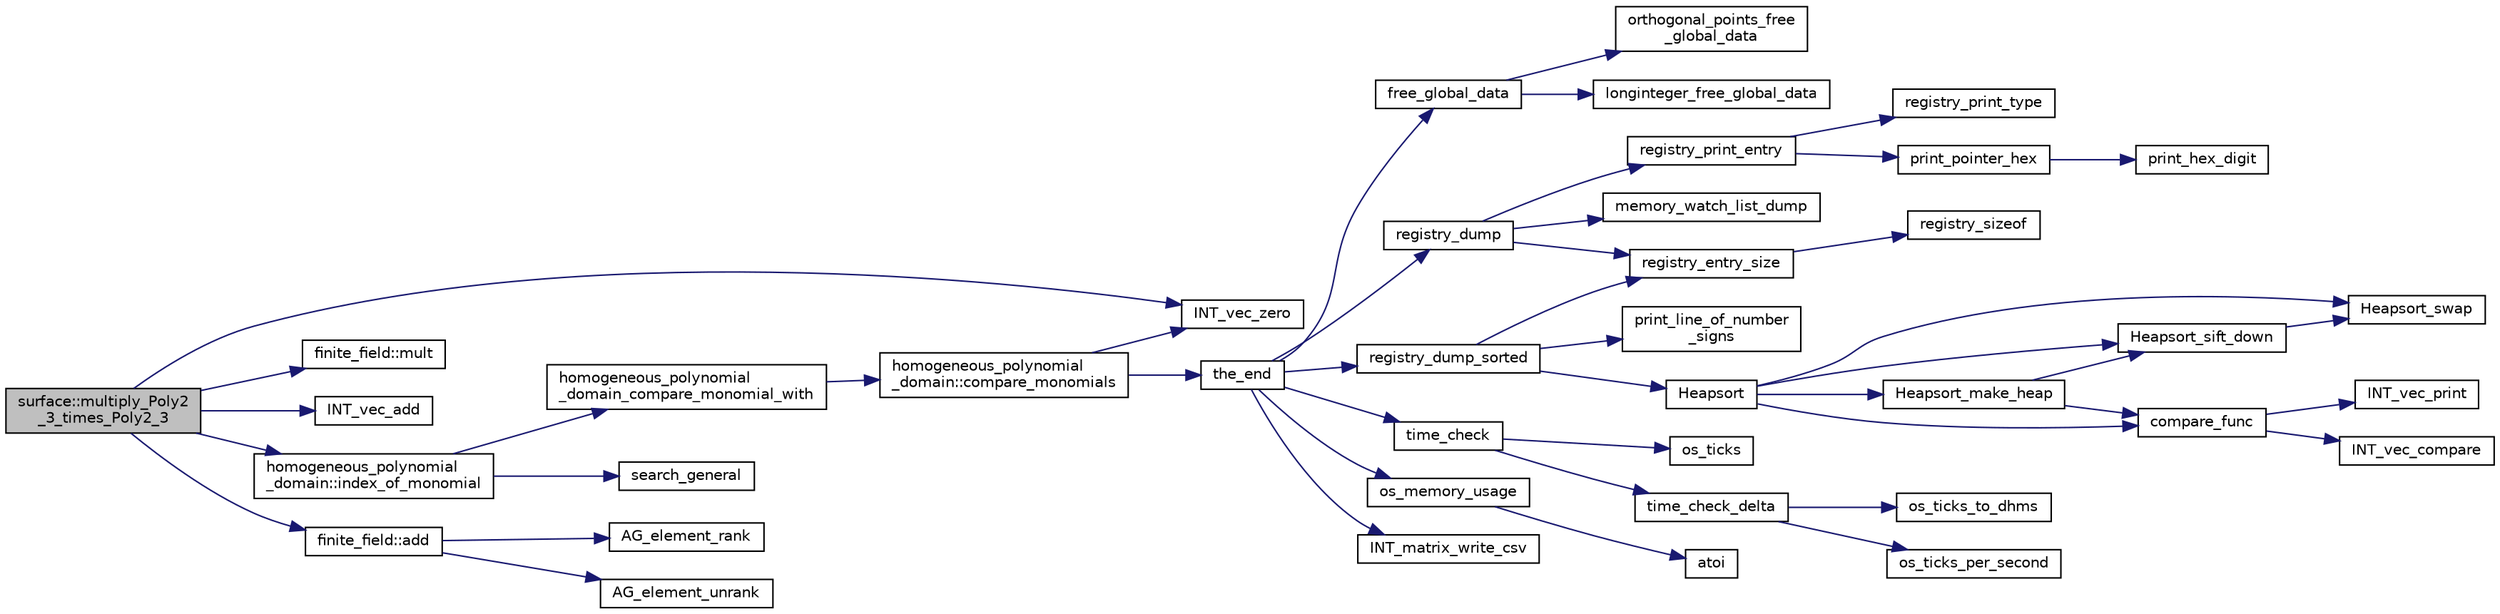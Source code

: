 digraph "surface::multiply_Poly2_3_times_Poly2_3"
{
  edge [fontname="Helvetica",fontsize="10",labelfontname="Helvetica",labelfontsize="10"];
  node [fontname="Helvetica",fontsize="10",shape=record];
  rankdir="LR";
  Node4175 [label="surface::multiply_Poly2\l_3_times_Poly2_3",height=0.2,width=0.4,color="black", fillcolor="grey75", style="filled", fontcolor="black"];
  Node4175 -> Node4176 [color="midnightblue",fontsize="10",style="solid",fontname="Helvetica"];
  Node4176 [label="INT_vec_zero",height=0.2,width=0.4,color="black", fillcolor="white", style="filled",URL="$df/dbf/sajeeb_8_c.html#aa8c9c7977203577026080f546fe4980f"];
  Node4175 -> Node4177 [color="midnightblue",fontsize="10",style="solid",fontname="Helvetica"];
  Node4177 [label="finite_field::mult",height=0.2,width=0.4,color="black", fillcolor="white", style="filled",URL="$df/d5a/classfinite__field.html#a24fb5917aa6d4d656fd855b7f44a13b0"];
  Node4175 -> Node4178 [color="midnightblue",fontsize="10",style="solid",fontname="Helvetica"];
  Node4178 [label="INT_vec_add",height=0.2,width=0.4,color="black", fillcolor="white", style="filled",URL="$d5/db4/io__and__os_8h.html#abdc7f1105bbaef14bcbf1b5095f687c9"];
  Node4175 -> Node4179 [color="midnightblue",fontsize="10",style="solid",fontname="Helvetica"];
  Node4179 [label="homogeneous_polynomial\l_domain::index_of_monomial",height=0.2,width=0.4,color="black", fillcolor="white", style="filled",URL="$d2/da7/classhomogeneous__polynomial__domain.html#a3fad3fb2b940014fcfece1cebfbfa3ae"];
  Node4179 -> Node4180 [color="midnightblue",fontsize="10",style="solid",fontname="Helvetica"];
  Node4180 [label="search_general",height=0.2,width=0.4,color="black", fillcolor="white", style="filled",URL="$d5/de2/foundations_2data__structures_2data__structures_8h.html#a9377e1012d2575d9cb22787cecf71eec"];
  Node4179 -> Node4181 [color="midnightblue",fontsize="10",style="solid",fontname="Helvetica"];
  Node4181 [label="homogeneous_polynomial\l_domain_compare_monomial_with",height=0.2,width=0.4,color="black", fillcolor="white", style="filled",URL="$dd/db5/homogeneous__polynomial__domain_8_c.html#a0a0f8d40815145e0aceceabebad8d63d"];
  Node4181 -> Node4182 [color="midnightblue",fontsize="10",style="solid",fontname="Helvetica"];
  Node4182 [label="homogeneous_polynomial\l_domain::compare_monomials",height=0.2,width=0.4,color="black", fillcolor="white", style="filled",URL="$d2/da7/classhomogeneous__polynomial__domain.html#a05c5959cb62502954c9cf93a85b8c019"];
  Node4182 -> Node4176 [color="midnightblue",fontsize="10",style="solid",fontname="Helvetica"];
  Node4182 -> Node4183 [color="midnightblue",fontsize="10",style="solid",fontname="Helvetica"];
  Node4183 [label="the_end",height=0.2,width=0.4,color="black", fillcolor="white", style="filled",URL="$d9/d60/discreta_8h.html#a3ebbd3ccb665a9f78deaa7408577b60c"];
  Node4183 -> Node4184 [color="midnightblue",fontsize="10",style="solid",fontname="Helvetica"];
  Node4184 [label="free_global_data",height=0.2,width=0.4,color="black", fillcolor="white", style="filled",URL="$d3/dfb/discreta__global_8_c.html#a6bd9eb050090f8cf1e92db88a459cc28"];
  Node4184 -> Node4185 [color="midnightblue",fontsize="10",style="solid",fontname="Helvetica"];
  Node4185 [label="orthogonal_points_free\l_global_data",height=0.2,width=0.4,color="black", fillcolor="white", style="filled",URL="$d4/d67/geometry_8h.html#a9ff48c751a12182f1cc6ee384f80aa0b"];
  Node4184 -> Node4186 [color="midnightblue",fontsize="10",style="solid",fontname="Helvetica"];
  Node4186 [label="longinteger_free_global_data",height=0.2,width=0.4,color="black", fillcolor="white", style="filled",URL="$de/dc5/algebra__and__number__theory_8h.html#a6160ced6b3ffc2765c111f7d4f94ed42"];
  Node4183 -> Node4187 [color="midnightblue",fontsize="10",style="solid",fontname="Helvetica"];
  Node4187 [label="registry_dump",height=0.2,width=0.4,color="black", fillcolor="white", style="filled",URL="$d5/db4/io__and__os_8h.html#a8ad65cbe10865661e8bafd6be2164955"];
  Node4187 -> Node4188 [color="midnightblue",fontsize="10",style="solid",fontname="Helvetica"];
  Node4188 [label="registry_print_entry",height=0.2,width=0.4,color="black", fillcolor="white", style="filled",URL="$df/d84/foundations_2io__and__os_2memory_8_c.html#a2b54b210ed9aae58085d1ef7fa3bcbff"];
  Node4188 -> Node4189 [color="midnightblue",fontsize="10",style="solid",fontname="Helvetica"];
  Node4189 [label="print_pointer_hex",height=0.2,width=0.4,color="black", fillcolor="white", style="filled",URL="$d5/db4/io__and__os_8h.html#a32add94de62a1d910cc0fc35ed90ab48"];
  Node4189 -> Node4190 [color="midnightblue",fontsize="10",style="solid",fontname="Helvetica"];
  Node4190 [label="print_hex_digit",height=0.2,width=0.4,color="black", fillcolor="white", style="filled",URL="$d4/d74/util_8_c.html#a36c64a828eefed0a0cfdd6186ec92c31"];
  Node4188 -> Node4191 [color="midnightblue",fontsize="10",style="solid",fontname="Helvetica"];
  Node4191 [label="registry_print_type",height=0.2,width=0.4,color="black", fillcolor="white", style="filled",URL="$df/d84/foundations_2io__and__os_2memory_8_c.html#a0c81861cc8a6dd21364c89bb3ac8e82c"];
  Node4187 -> Node4192 [color="midnightblue",fontsize="10",style="solid",fontname="Helvetica"];
  Node4192 [label="registry_entry_size",height=0.2,width=0.4,color="black", fillcolor="white", style="filled",URL="$df/d84/foundations_2io__and__os_2memory_8_c.html#abb7fc0eff582133f5bd8a7cbd78d742b"];
  Node4192 -> Node4193 [color="midnightblue",fontsize="10",style="solid",fontname="Helvetica"];
  Node4193 [label="registry_sizeof",height=0.2,width=0.4,color="black", fillcolor="white", style="filled",URL="$df/d84/foundations_2io__and__os_2memory_8_c.html#a1ebe71d1cd99d79db497355f608be044"];
  Node4187 -> Node4194 [color="midnightblue",fontsize="10",style="solid",fontname="Helvetica"];
  Node4194 [label="memory_watch_list_dump",height=0.2,width=0.4,color="black", fillcolor="white", style="filled",URL="$df/d84/foundations_2io__and__os_2memory_8_c.html#ad0967d55a42071e28f50be4fbe7893bd"];
  Node4183 -> Node4195 [color="midnightblue",fontsize="10",style="solid",fontname="Helvetica"];
  Node4195 [label="registry_dump_sorted",height=0.2,width=0.4,color="black", fillcolor="white", style="filled",URL="$d5/db4/io__and__os_8h.html#aa28c9ee8650332ad2d526d5eb4fae48e"];
  Node4195 -> Node4196 [color="midnightblue",fontsize="10",style="solid",fontname="Helvetica"];
  Node4196 [label="print_line_of_number\l_signs",height=0.2,width=0.4,color="black", fillcolor="white", style="filled",URL="$d5/db4/io__and__os_8h.html#a59b640c1f8b0040f26fa06b641191105"];
  Node4195 -> Node4192 [color="midnightblue",fontsize="10",style="solid",fontname="Helvetica"];
  Node4195 -> Node4197 [color="midnightblue",fontsize="10",style="solid",fontname="Helvetica"];
  Node4197 [label="Heapsort",height=0.2,width=0.4,color="black", fillcolor="white", style="filled",URL="$d5/de2/foundations_2data__structures_2data__structures_8h.html#a2af240488f5893071c88af35d9f06b6d"];
  Node4197 -> Node4198 [color="midnightblue",fontsize="10",style="solid",fontname="Helvetica"];
  Node4198 [label="Heapsort_make_heap",height=0.2,width=0.4,color="black", fillcolor="white", style="filled",URL="$d4/dd7/sorting_8_c.html#ae2f81d9c1e532bee5c80dfae7cc45bcc"];
  Node4198 -> Node4199 [color="midnightblue",fontsize="10",style="solid",fontname="Helvetica"];
  Node4199 [label="Heapsort_sift_down",height=0.2,width=0.4,color="black", fillcolor="white", style="filled",URL="$d4/dd7/sorting_8_c.html#a89625a5f8e99e9a76db45ad133b5a3f3"];
  Node4199 -> Node4200 [color="midnightblue",fontsize="10",style="solid",fontname="Helvetica"];
  Node4200 [label="Heapsort_swap",height=0.2,width=0.4,color="black", fillcolor="white", style="filled",URL="$d4/dd7/sorting_8_c.html#a7d47ff5b6218622f072ca38a87900496"];
  Node4198 -> Node4201 [color="midnightblue",fontsize="10",style="solid",fontname="Helvetica"];
  Node4201 [label="compare_func",height=0.2,width=0.4,color="black", fillcolor="white", style="filled",URL="$dc/d77/pentomino__5x5_8_c.html#af532ec92afffcb63cd1f1180e96642d4"];
  Node4201 -> Node4202 [color="midnightblue",fontsize="10",style="solid",fontname="Helvetica"];
  Node4202 [label="INT_vec_compare",height=0.2,width=0.4,color="black", fillcolor="white", style="filled",URL="$d5/de2/foundations_2data__structures_2data__structures_8h.html#ac1a17fca23fb4a338aef8547a4c2fded"];
  Node4201 -> Node4203 [color="midnightblue",fontsize="10",style="solid",fontname="Helvetica"];
  Node4203 [label="INT_vec_print",height=0.2,width=0.4,color="black", fillcolor="white", style="filled",URL="$df/dbf/sajeeb_8_c.html#a79a5901af0b47dd0d694109543c027fe"];
  Node4197 -> Node4201 [color="midnightblue",fontsize="10",style="solid",fontname="Helvetica"];
  Node4197 -> Node4200 [color="midnightblue",fontsize="10",style="solid",fontname="Helvetica"];
  Node4197 -> Node4199 [color="midnightblue",fontsize="10",style="solid",fontname="Helvetica"];
  Node4183 -> Node4204 [color="midnightblue",fontsize="10",style="solid",fontname="Helvetica"];
  Node4204 [label="time_check",height=0.2,width=0.4,color="black", fillcolor="white", style="filled",URL="$d9/d60/discreta_8h.html#a04d64356f0c7cb798e55daec998c527e"];
  Node4204 -> Node4205 [color="midnightblue",fontsize="10",style="solid",fontname="Helvetica"];
  Node4205 [label="os_ticks",height=0.2,width=0.4,color="black", fillcolor="white", style="filled",URL="$d5/db4/io__and__os_8h.html#a3da6d2b09e35d569adb7101dffcb5224"];
  Node4204 -> Node4206 [color="midnightblue",fontsize="10",style="solid",fontname="Helvetica"];
  Node4206 [label="time_check_delta",height=0.2,width=0.4,color="black", fillcolor="white", style="filled",URL="$d3/d72/global_8_c.html#a89a8565e34c7dcbb97180cd6af7454a1"];
  Node4206 -> Node4207 [color="midnightblue",fontsize="10",style="solid",fontname="Helvetica"];
  Node4207 [label="os_ticks_per_second",height=0.2,width=0.4,color="black", fillcolor="white", style="filled",URL="$d5/db4/io__and__os_8h.html#a1b35e7a094dfde9db39ae352c9c17042"];
  Node4206 -> Node4208 [color="midnightblue",fontsize="10",style="solid",fontname="Helvetica"];
  Node4208 [label="os_ticks_to_dhms",height=0.2,width=0.4,color="black", fillcolor="white", style="filled",URL="$d5/db4/io__and__os_8h.html#a0d715587fd9b8ab4e2bc822a2be313ba"];
  Node4183 -> Node4209 [color="midnightblue",fontsize="10",style="solid",fontname="Helvetica"];
  Node4209 [label="os_memory_usage",height=0.2,width=0.4,color="black", fillcolor="white", style="filled",URL="$d5/db4/io__and__os_8h.html#a5d6ab4b80c58e5d8bdb0fd1625709d0b"];
  Node4209 -> Node4210 [color="midnightblue",fontsize="10",style="solid",fontname="Helvetica"];
  Node4210 [label="atoi",height=0.2,width=0.4,color="black", fillcolor="white", style="filled",URL="$d9/d60/discreta_8h.html#ad0ac71cbcb495289e474437d6b7d7fac"];
  Node4183 -> Node4211 [color="midnightblue",fontsize="10",style="solid",fontname="Helvetica"];
  Node4211 [label="INT_matrix_write_csv",height=0.2,width=0.4,color="black", fillcolor="white", style="filled",URL="$d5/db4/io__and__os_8h.html#a57604af509e1d43e918fd38e5f4ee96f"];
  Node4175 -> Node4212 [color="midnightblue",fontsize="10",style="solid",fontname="Helvetica"];
  Node4212 [label="finite_field::add",height=0.2,width=0.4,color="black", fillcolor="white", style="filled",URL="$df/d5a/classfinite__field.html#a8f12328a27500f3c7be0c849ebbc9d14"];
  Node4212 -> Node4213 [color="midnightblue",fontsize="10",style="solid",fontname="Helvetica"];
  Node4213 [label="AG_element_unrank",height=0.2,width=0.4,color="black", fillcolor="white", style="filled",URL="$d4/d67/geometry_8h.html#a4a33b86c87b2879b97cfa1327abe2885"];
  Node4212 -> Node4214 [color="midnightblue",fontsize="10",style="solid",fontname="Helvetica"];
  Node4214 [label="AG_element_rank",height=0.2,width=0.4,color="black", fillcolor="white", style="filled",URL="$d4/d67/geometry_8h.html#ab2ac908d07dd8038fd996e26bdc75c17"];
}

